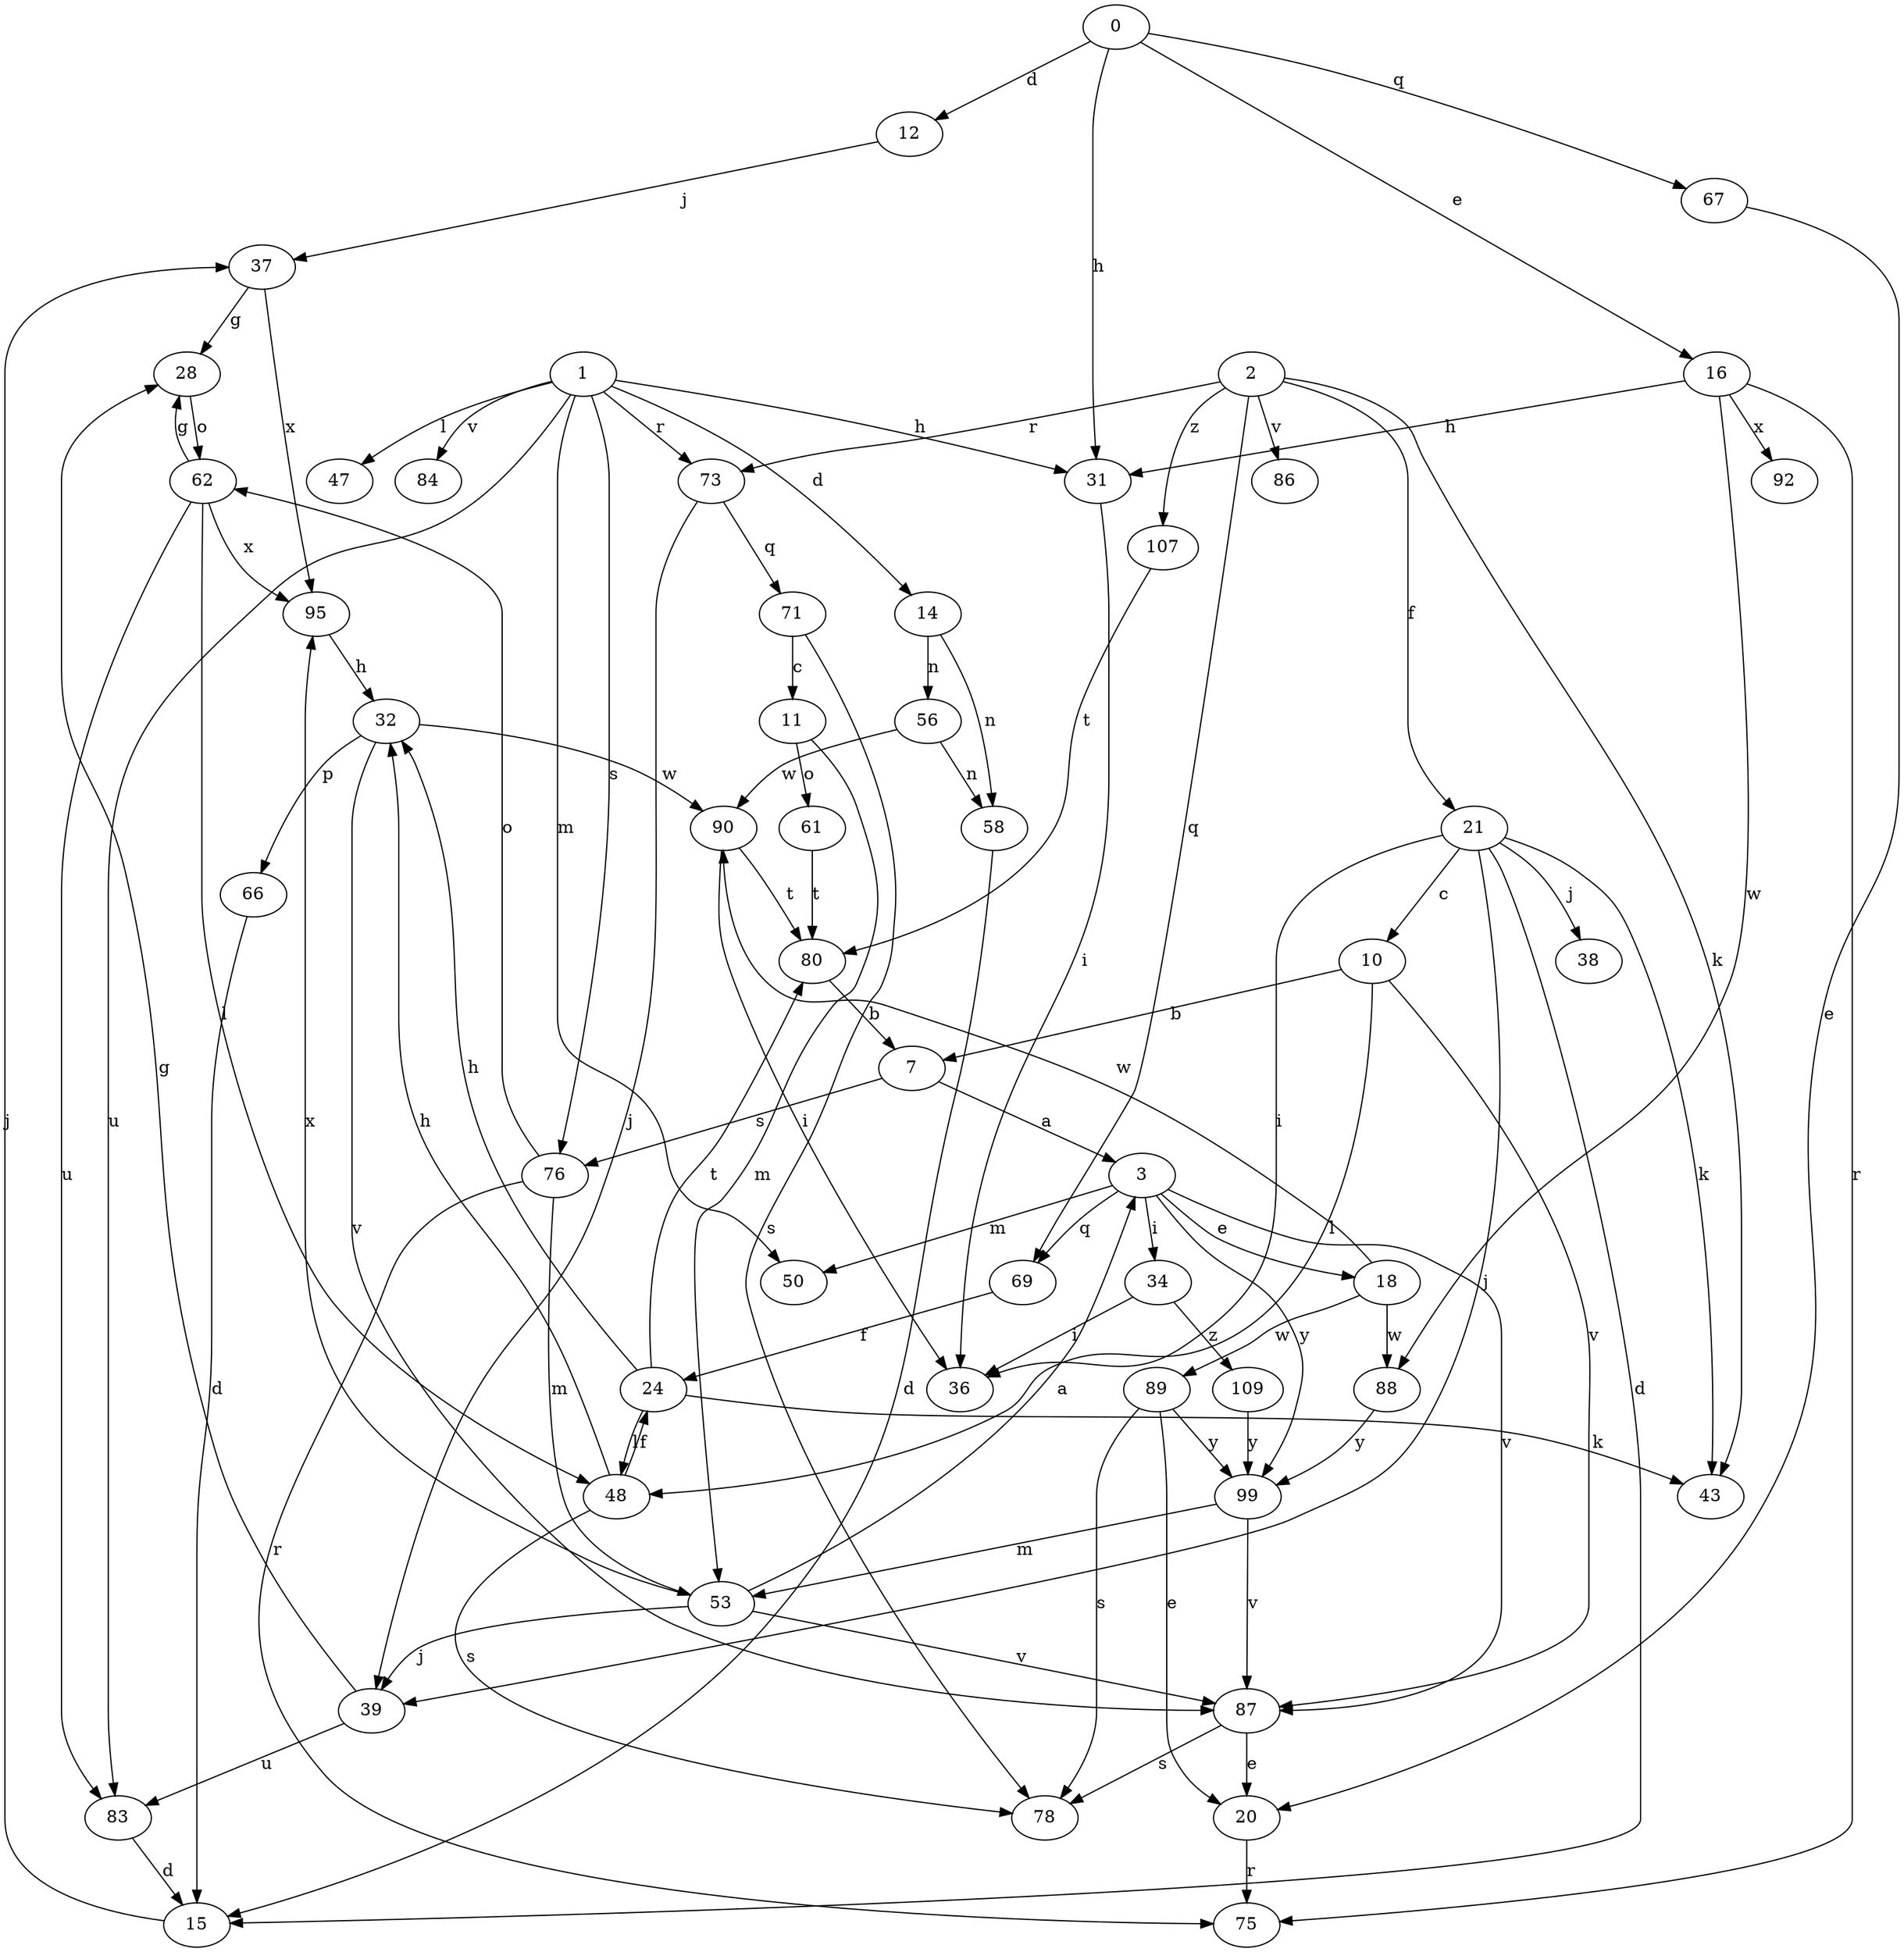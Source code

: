 strict digraph  {
0;
1;
2;
3;
7;
10;
11;
12;
14;
15;
16;
18;
20;
21;
24;
28;
31;
32;
34;
36;
37;
38;
39;
43;
47;
48;
50;
53;
56;
58;
61;
62;
66;
67;
69;
71;
73;
75;
76;
78;
80;
83;
84;
86;
87;
88;
89;
90;
92;
95;
99;
107;
109;
0 -> 12  [label=d];
0 -> 16  [label=e];
0 -> 31  [label=h];
0 -> 67  [label=q];
1 -> 14  [label=d];
1 -> 31  [label=h];
1 -> 47  [label=l];
1 -> 50  [label=m];
1 -> 73  [label=r];
1 -> 76  [label=s];
1 -> 83  [label=u];
1 -> 84  [label=v];
2 -> 21  [label=f];
2 -> 43  [label=k];
2 -> 69  [label=q];
2 -> 73  [label=r];
2 -> 86  [label=v];
2 -> 107  [label=z];
3 -> 18  [label=e];
3 -> 34  [label=i];
3 -> 50  [label=m];
3 -> 69  [label=q];
3 -> 87  [label=v];
3 -> 99  [label=y];
7 -> 3  [label=a];
7 -> 76  [label=s];
10 -> 7  [label=b];
10 -> 48  [label=l];
10 -> 87  [label=v];
11 -> 53  [label=m];
11 -> 61  [label=o];
12 -> 37  [label=j];
14 -> 56  [label=n];
14 -> 58  [label=n];
15 -> 37  [label=j];
16 -> 31  [label=h];
16 -> 75  [label=r];
16 -> 88  [label=w];
16 -> 92  [label=x];
18 -> 88  [label=w];
18 -> 89  [label=w];
18 -> 90  [label=w];
20 -> 75  [label=r];
21 -> 10  [label=c];
21 -> 15  [label=d];
21 -> 36  [label=i];
21 -> 38  [label=j];
21 -> 39  [label=j];
21 -> 43  [label=k];
24 -> 32  [label=h];
24 -> 43  [label=k];
24 -> 48  [label=l];
24 -> 80  [label=t];
28 -> 62  [label=o];
31 -> 36  [label=i];
32 -> 66  [label=p];
32 -> 87  [label=v];
32 -> 90  [label=w];
34 -> 36  [label=i];
34 -> 109  [label=z];
37 -> 28  [label=g];
37 -> 95  [label=x];
39 -> 28  [label=g];
39 -> 83  [label=u];
48 -> 24  [label=f];
48 -> 32  [label=h];
48 -> 78  [label=s];
53 -> 3  [label=a];
53 -> 39  [label=j];
53 -> 87  [label=v];
53 -> 95  [label=x];
56 -> 58  [label=n];
56 -> 90  [label=w];
58 -> 15  [label=d];
61 -> 80  [label=t];
62 -> 28  [label=g];
62 -> 48  [label=l];
62 -> 83  [label=u];
62 -> 95  [label=x];
66 -> 15  [label=d];
67 -> 20  [label=e];
69 -> 24  [label=f];
71 -> 11  [label=c];
71 -> 78  [label=s];
73 -> 39  [label=j];
73 -> 71  [label=q];
76 -> 53  [label=m];
76 -> 62  [label=o];
76 -> 75  [label=r];
80 -> 7  [label=b];
83 -> 15  [label=d];
87 -> 20  [label=e];
87 -> 78  [label=s];
88 -> 99  [label=y];
89 -> 20  [label=e];
89 -> 78  [label=s];
89 -> 99  [label=y];
90 -> 36  [label=i];
90 -> 80  [label=t];
95 -> 32  [label=h];
99 -> 53  [label=m];
99 -> 87  [label=v];
107 -> 80  [label=t];
109 -> 99  [label=y];
}
